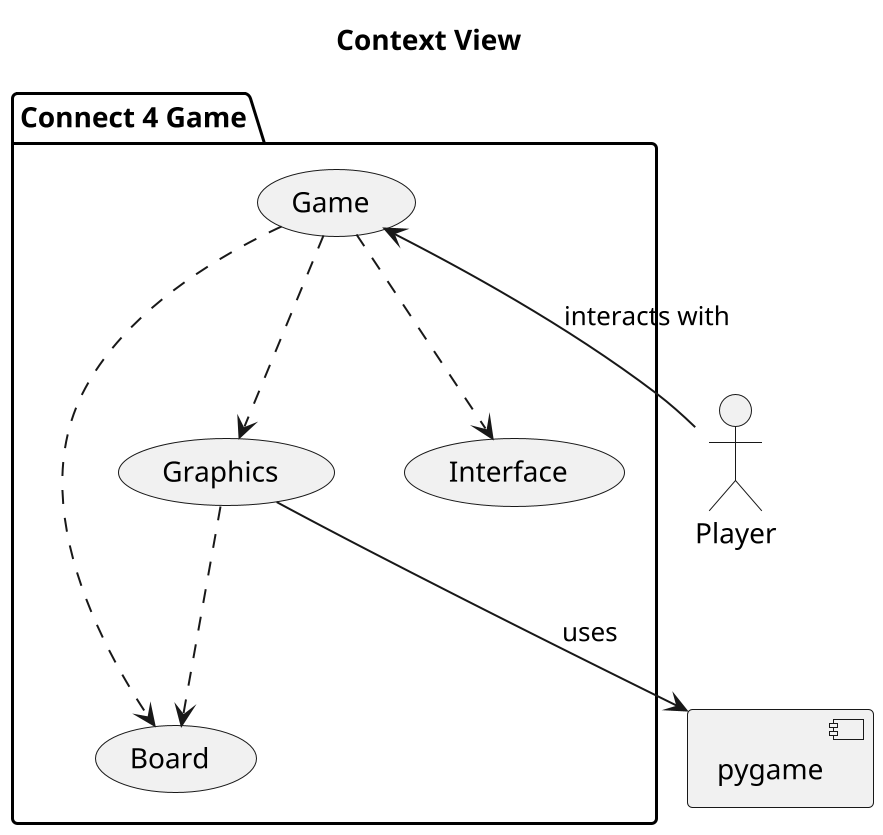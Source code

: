 @startuml
title Context View
scale 2

package "Connect 4 Game" {
    usecase Game
    usecase Board
    usecase Graphics
    usecase Interface

    [Game] ..> [Board]
    [Game] ..> [Graphics]
    [Game] ..> [Interface]

    [Graphics] ..> [Board]
}

actor Player
component pygame

[Game] <-- Player : interacts with
[Graphics] --> pygame : uses

@enduml
